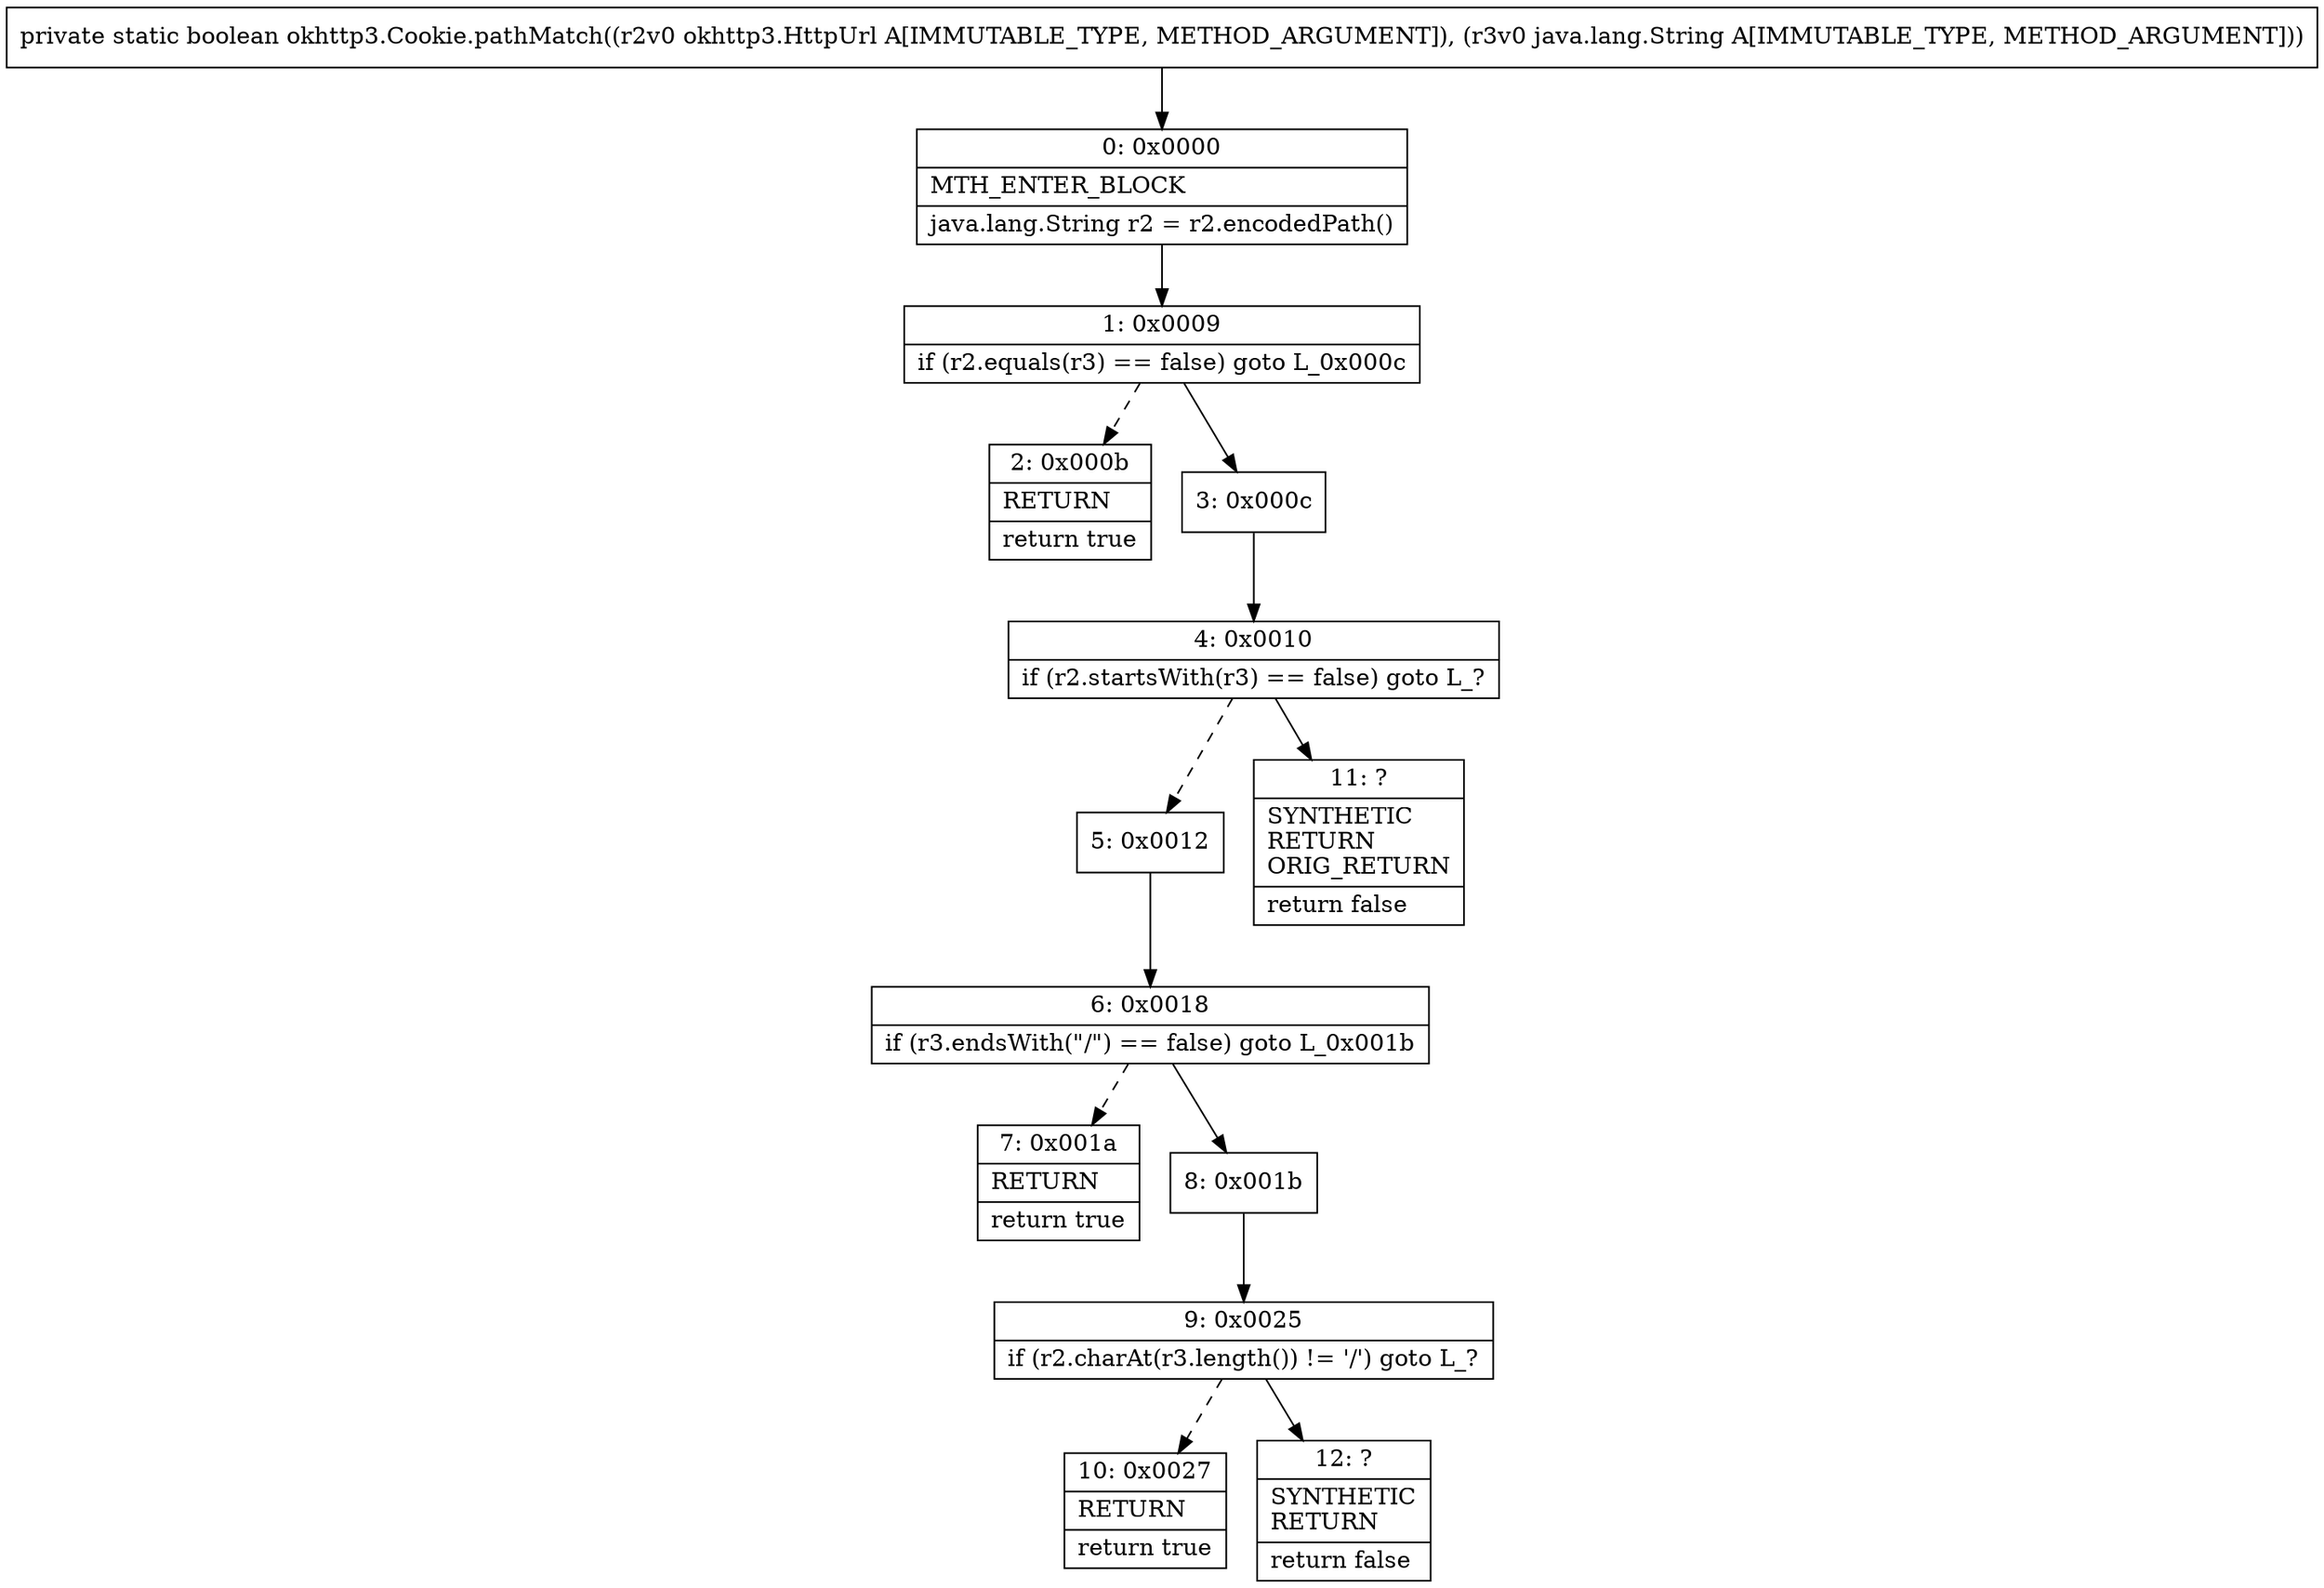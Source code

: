 digraph "CFG forokhttp3.Cookie.pathMatch(Lokhttp3\/HttpUrl;Ljava\/lang\/String;)Z" {
Node_0 [shape=record,label="{0\:\ 0x0000|MTH_ENTER_BLOCK\l|java.lang.String r2 = r2.encodedPath()\l}"];
Node_1 [shape=record,label="{1\:\ 0x0009|if (r2.equals(r3) == false) goto L_0x000c\l}"];
Node_2 [shape=record,label="{2\:\ 0x000b|RETURN\l|return true\l}"];
Node_3 [shape=record,label="{3\:\ 0x000c}"];
Node_4 [shape=record,label="{4\:\ 0x0010|if (r2.startsWith(r3) == false) goto L_?\l}"];
Node_5 [shape=record,label="{5\:\ 0x0012}"];
Node_6 [shape=record,label="{6\:\ 0x0018|if (r3.endsWith(\"\/\") == false) goto L_0x001b\l}"];
Node_7 [shape=record,label="{7\:\ 0x001a|RETURN\l|return true\l}"];
Node_8 [shape=record,label="{8\:\ 0x001b}"];
Node_9 [shape=record,label="{9\:\ 0x0025|if (r2.charAt(r3.length()) != '\/') goto L_?\l}"];
Node_10 [shape=record,label="{10\:\ 0x0027|RETURN\l|return true\l}"];
Node_11 [shape=record,label="{11\:\ ?|SYNTHETIC\lRETURN\lORIG_RETURN\l|return false\l}"];
Node_12 [shape=record,label="{12\:\ ?|SYNTHETIC\lRETURN\l|return false\l}"];
MethodNode[shape=record,label="{private static boolean okhttp3.Cookie.pathMatch((r2v0 okhttp3.HttpUrl A[IMMUTABLE_TYPE, METHOD_ARGUMENT]), (r3v0 java.lang.String A[IMMUTABLE_TYPE, METHOD_ARGUMENT])) }"];
MethodNode -> Node_0;
Node_0 -> Node_1;
Node_1 -> Node_2[style=dashed];
Node_1 -> Node_3;
Node_3 -> Node_4;
Node_4 -> Node_5[style=dashed];
Node_4 -> Node_11;
Node_5 -> Node_6;
Node_6 -> Node_7[style=dashed];
Node_6 -> Node_8;
Node_8 -> Node_9;
Node_9 -> Node_10[style=dashed];
Node_9 -> Node_12;
}

